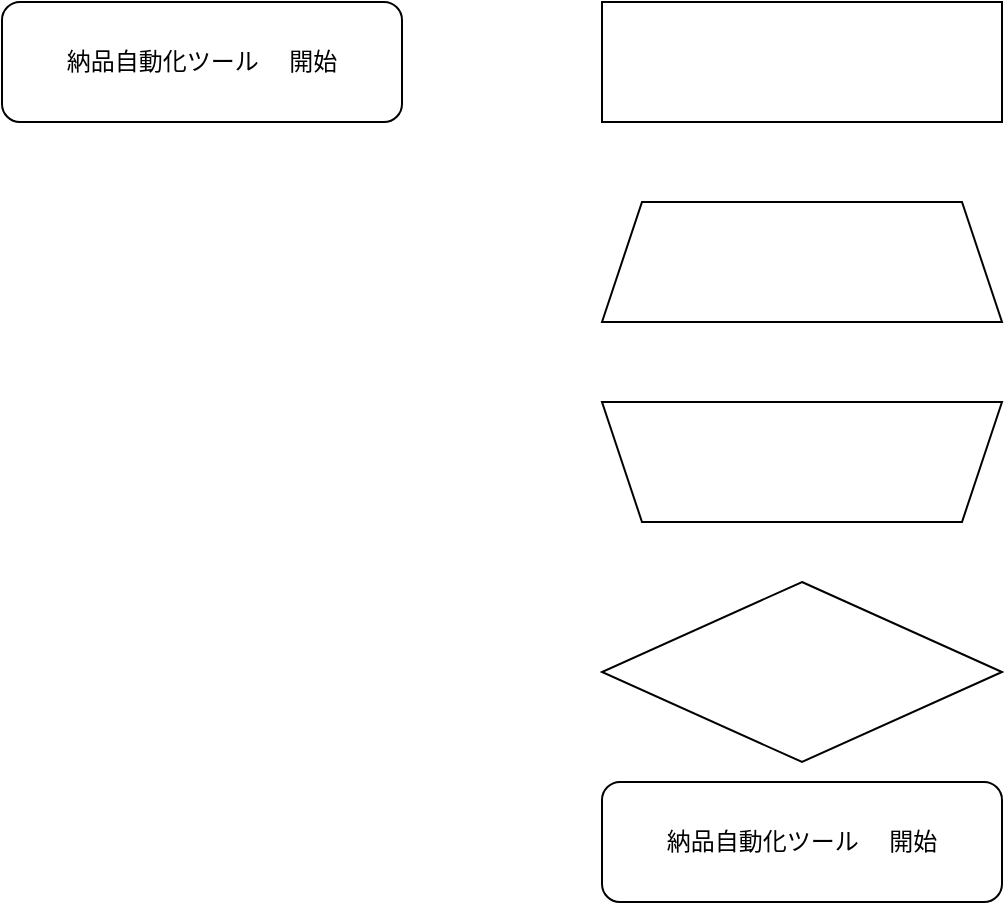 <mxfile>
    <diagram id="5KguWczJvEx9j2RqB4Og" name="ページ1">
        <mxGraphModel dx="1241" dy="571" grid="1" gridSize="10" guides="1" tooltips="1" connect="1" arrows="1" fold="1" page="1" pageScale="1" pageWidth="827" pageHeight="1169" math="0" shadow="0">
            <root>
                <mxCell id="0"/>
                <mxCell id="1" parent="0"/>
                <mxCell id="2" value="納品自動化ツール　 開始" style="rounded=1;whiteSpace=wrap;html=1;" vertex="1" parent="1">
                    <mxGeometry x="300" y="40" width="200" height="60" as="geometry"/>
                </mxCell>
                <mxCell id="3" value="" style="rounded=0;whiteSpace=wrap;html=1;" vertex="1" parent="1">
                    <mxGeometry x="600" y="40" width="200" height="60" as="geometry"/>
                </mxCell>
                <mxCell id="4" value="" style="shape=trapezoid;perimeter=trapezoidPerimeter;whiteSpace=wrap;html=1;fixedSize=1;" vertex="1" parent="1">
                    <mxGeometry x="600" y="140" width="200" height="60" as="geometry"/>
                </mxCell>
                <mxCell id="5" value="" style="shape=trapezoid;perimeter=trapezoidPerimeter;whiteSpace=wrap;html=1;fixedSize=1;rotation=-180;" vertex="1" parent="1">
                    <mxGeometry x="600" y="240" width="200" height="60" as="geometry"/>
                </mxCell>
                <mxCell id="6" value="" style="rhombus;whiteSpace=wrap;html=1;" vertex="1" parent="1">
                    <mxGeometry x="600" y="330" width="200" height="90" as="geometry"/>
                </mxCell>
                <mxCell id="7" value="納品自動化ツール　 開始" style="rounded=1;whiteSpace=wrap;html=1;" vertex="1" parent="1">
                    <mxGeometry x="600" y="430" width="200" height="60" as="geometry"/>
                </mxCell>
            </root>
        </mxGraphModel>
    </diagram>
</mxfile>